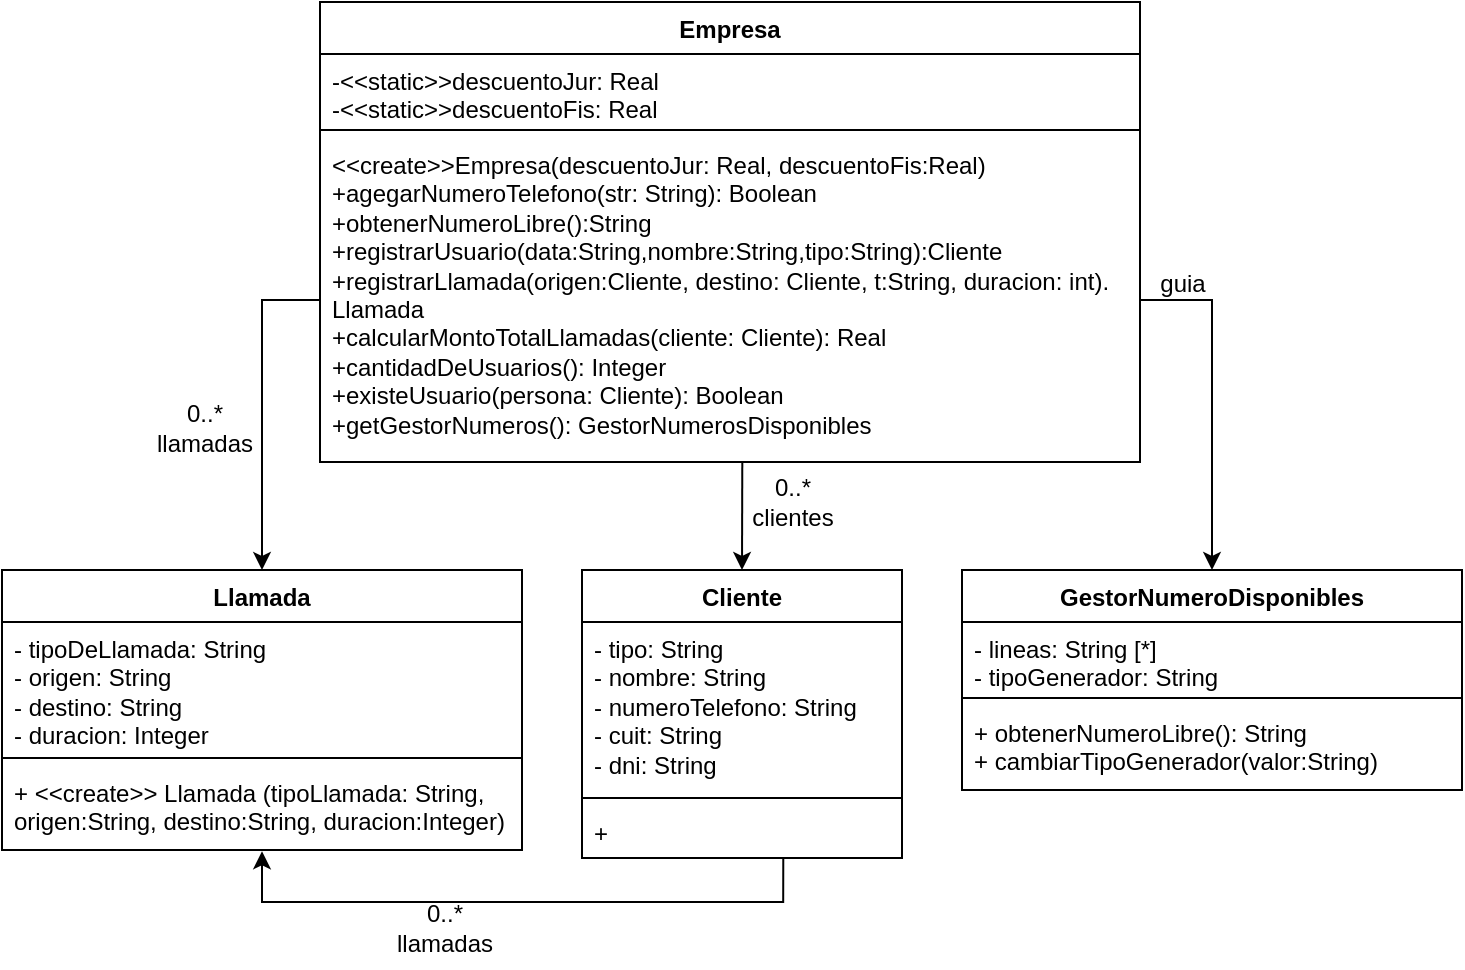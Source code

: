 <mxfile version="21.7.5" type="device">
  <diagram name="Page-1" id="OoyVBuZllAOyOU8BxOXu">
    <mxGraphModel dx="339" dy="413" grid="1" gridSize="10" guides="1" tooltips="1" connect="1" arrows="1" fold="1" page="1" pageScale="1" pageWidth="827" pageHeight="1169" math="0" shadow="0">
      <root>
        <mxCell id="0" />
        <mxCell id="1" parent="0" />
        <mxCell id="RaK3DlM_WNNo0GLl2pRf-1" value="Llamada" style="swimlane;fontStyle=1;align=center;verticalAlign=top;childLayout=stackLayout;horizontal=1;startSize=26;horizontalStack=0;resizeParent=1;resizeParentMax=0;resizeLast=0;collapsible=1;marginBottom=0;whiteSpace=wrap;html=1;" parent="1" vertex="1">
          <mxGeometry x="49" y="444" width="260" height="140" as="geometry" />
        </mxCell>
        <mxCell id="RaK3DlM_WNNo0GLl2pRf-2" value="- tipoDeLlamada: String&lt;br&gt;- origen: String&lt;br&gt;- destino: String&lt;br&gt;- duracion: Integer" style="text;strokeColor=none;fillColor=none;align=left;verticalAlign=top;spacingLeft=4;spacingRight=4;overflow=hidden;rotatable=0;points=[[0,0.5],[1,0.5]];portConstraint=eastwest;whiteSpace=wrap;html=1;" parent="RaK3DlM_WNNo0GLl2pRf-1" vertex="1">
          <mxGeometry y="26" width="260" height="64" as="geometry" />
        </mxCell>
        <mxCell id="RaK3DlM_WNNo0GLl2pRf-3" value="" style="line;strokeWidth=1;fillColor=none;align=left;verticalAlign=middle;spacingTop=-1;spacingLeft=3;spacingRight=3;rotatable=0;labelPosition=right;points=[];portConstraint=eastwest;strokeColor=inherit;" parent="RaK3DlM_WNNo0GLl2pRf-1" vertex="1">
          <mxGeometry y="90" width="260" height="8" as="geometry" />
        </mxCell>
        <mxCell id="RaK3DlM_WNNo0GLl2pRf-4" value="+ &amp;lt;&amp;lt;create&amp;gt;&amp;gt; Llamada (tipoLlamada: String, origen:String, destino:String, duracion:Integer)&lt;br&gt;" style="text;strokeColor=none;fillColor=none;align=left;verticalAlign=top;spacingLeft=4;spacingRight=4;overflow=hidden;rotatable=0;points=[[0,0.5],[1,0.5]];portConstraint=eastwest;whiteSpace=wrap;html=1;" parent="RaK3DlM_WNNo0GLl2pRf-1" vertex="1">
          <mxGeometry y="98" width="260" height="42" as="geometry" />
        </mxCell>
        <mxCell id="RaK3DlM_WNNo0GLl2pRf-7" value="GestorNumeroDisponibles" style="swimlane;fontStyle=1;align=center;verticalAlign=top;childLayout=stackLayout;horizontal=1;startSize=26;horizontalStack=0;resizeParent=1;resizeParentMax=0;resizeLast=0;collapsible=1;marginBottom=0;whiteSpace=wrap;html=1;" parent="1" vertex="1">
          <mxGeometry x="529" y="444" width="250" height="110" as="geometry" />
        </mxCell>
        <mxCell id="RaK3DlM_WNNo0GLl2pRf-8" value="- lineas: String [*]&lt;br&gt;- tipoGenerador: String" style="text;strokeColor=none;fillColor=none;align=left;verticalAlign=top;spacingLeft=4;spacingRight=4;overflow=hidden;rotatable=0;points=[[0,0.5],[1,0.5]];portConstraint=eastwest;whiteSpace=wrap;html=1;" parent="RaK3DlM_WNNo0GLl2pRf-7" vertex="1">
          <mxGeometry y="26" width="250" height="34" as="geometry" />
        </mxCell>
        <mxCell id="RaK3DlM_WNNo0GLl2pRf-9" value="" style="line;strokeWidth=1;fillColor=none;align=left;verticalAlign=middle;spacingTop=-1;spacingLeft=3;spacingRight=3;rotatable=0;labelPosition=right;points=[];portConstraint=eastwest;strokeColor=inherit;" parent="RaK3DlM_WNNo0GLl2pRf-7" vertex="1">
          <mxGeometry y="60" width="250" height="8" as="geometry" />
        </mxCell>
        <mxCell id="RaK3DlM_WNNo0GLl2pRf-10" value="+ obtenerNumeroLibre(): String&lt;br&gt;+ cambiarTipoGenerador(valor:String)" style="text;strokeColor=none;fillColor=none;align=left;verticalAlign=top;spacingLeft=4;spacingRight=4;overflow=hidden;rotatable=0;points=[[0,0.5],[1,0.5]];portConstraint=eastwest;whiteSpace=wrap;html=1;" parent="RaK3DlM_WNNo0GLl2pRf-7" vertex="1">
          <mxGeometry y="68" width="250" height="42" as="geometry" />
        </mxCell>
        <mxCell id="RaK3DlM_WNNo0GLl2pRf-11" value="Cliente" style="swimlane;fontStyle=1;align=center;verticalAlign=top;childLayout=stackLayout;horizontal=1;startSize=26;horizontalStack=0;resizeParent=1;resizeParentMax=0;resizeLast=0;collapsible=1;marginBottom=0;whiteSpace=wrap;html=1;" parent="1" vertex="1">
          <mxGeometry x="339" y="444" width="160" height="144" as="geometry" />
        </mxCell>
        <mxCell id="RaK3DlM_WNNo0GLl2pRf-12" value="- tipo: String&lt;br&gt;- nombre: String&lt;br&gt;- numeroTelefono: String&lt;br&gt;- cuit: String&lt;br&gt;- dni: String" style="text;strokeColor=none;fillColor=none;align=left;verticalAlign=top;spacingLeft=4;spacingRight=4;overflow=hidden;rotatable=0;points=[[0,0.5],[1,0.5]];portConstraint=eastwest;whiteSpace=wrap;html=1;" parent="RaK3DlM_WNNo0GLl2pRf-11" vertex="1">
          <mxGeometry y="26" width="160" height="84" as="geometry" />
        </mxCell>
        <mxCell id="RaK3DlM_WNNo0GLl2pRf-13" value="" style="line;strokeWidth=1;fillColor=none;align=left;verticalAlign=middle;spacingTop=-1;spacingLeft=3;spacingRight=3;rotatable=0;labelPosition=right;points=[];portConstraint=eastwest;strokeColor=inherit;" parent="RaK3DlM_WNNo0GLl2pRf-11" vertex="1">
          <mxGeometry y="110" width="160" height="8" as="geometry" />
        </mxCell>
        <mxCell id="RaK3DlM_WNNo0GLl2pRf-14" value="+" style="text;strokeColor=none;fillColor=none;align=left;verticalAlign=top;spacingLeft=4;spacingRight=4;overflow=hidden;rotatable=0;points=[[0,0.5],[1,0.5]];portConstraint=eastwest;whiteSpace=wrap;html=1;" parent="RaK3DlM_WNNo0GLl2pRf-11" vertex="1">
          <mxGeometry y="118" width="160" height="26" as="geometry" />
        </mxCell>
        <mxCell id="RaK3DlM_WNNo0GLl2pRf-15" value="Empresa" style="swimlane;fontStyle=1;align=center;verticalAlign=top;childLayout=stackLayout;horizontal=1;startSize=26;horizontalStack=0;resizeParent=1;resizeParentMax=0;resizeLast=0;collapsible=1;marginBottom=0;whiteSpace=wrap;html=1;" parent="1" vertex="1">
          <mxGeometry x="208" y="160" width="410" height="230" as="geometry" />
        </mxCell>
        <mxCell id="RaK3DlM_WNNo0GLl2pRf-16" value="-&amp;lt;&amp;lt;static&amp;gt;&amp;gt;descuentoJur: Real&lt;div&gt;-&amp;lt;&amp;lt;static&amp;gt;&amp;gt;descuentoFis: Real&lt;/div&gt;" style="text;strokeColor=none;fillColor=none;align=left;verticalAlign=top;spacingLeft=4;spacingRight=4;overflow=hidden;rotatable=0;points=[[0,0.5],[1,0.5]];portConstraint=eastwest;whiteSpace=wrap;html=1;" parent="RaK3DlM_WNNo0GLl2pRf-15" vertex="1">
          <mxGeometry y="26" width="410" height="34" as="geometry" />
        </mxCell>
        <mxCell id="RaK3DlM_WNNo0GLl2pRf-17" value="" style="line;strokeWidth=1;fillColor=none;align=left;verticalAlign=middle;spacingTop=-1;spacingLeft=3;spacingRight=3;rotatable=0;labelPosition=right;points=[];portConstraint=eastwest;strokeColor=inherit;" parent="RaK3DlM_WNNo0GLl2pRf-15" vertex="1">
          <mxGeometry y="60" width="410" height="8" as="geometry" />
        </mxCell>
        <mxCell id="RaK3DlM_WNNo0GLl2pRf-18" value="&amp;lt;&amp;lt;create&amp;gt;&amp;gt;Empresa(descuentoJur: Real, descuentoFis:Real)&lt;br&gt;&lt;div&gt;+agegarNumeroTelefono(str: String): Boolean&lt;/div&gt;&lt;div&gt;+obtenerNumeroLibre():String&lt;/div&gt;&lt;div&gt;+registrarUsuario(data:String,nombre:String,tipo:String):Cliente&lt;/div&gt;&lt;div&gt;+registrarLlamada(origen:Cliente, destino: Cliente, t:String, duracion: int).&lt;/div&gt;&lt;div&gt;Llamada&lt;/div&gt;&lt;div&gt;+calcularMontoTotalLlamadas(cliente: Cliente): Real&lt;/div&gt;&lt;div&gt;+cantidadDeUsuarios(): Integer&lt;/div&gt;&lt;div&gt;+existeUsuario(persona: Cliente): Boolean&lt;/div&gt;&lt;div&gt;&lt;span style=&quot;background-color: initial;&quot;&gt;+getGestorNumeros(): GestorNumerosDisponibles&lt;/span&gt;&lt;br&gt;&lt;/div&gt;&lt;div&gt;&lt;br&gt;&lt;/div&gt;&lt;div&gt;&lt;br&gt;&lt;/div&gt;&lt;div&gt;&lt;br&gt;&lt;/div&gt;&lt;div&gt;&lt;br&gt;&lt;/div&gt;&lt;div&gt;&lt;br&gt;&lt;/div&gt;" style="text;strokeColor=none;fillColor=none;align=left;verticalAlign=top;spacingLeft=4;spacingRight=4;overflow=hidden;rotatable=0;points=[[0,0.5],[1,0.5]];portConstraint=eastwest;whiteSpace=wrap;html=1;" parent="RaK3DlM_WNNo0GLl2pRf-15" vertex="1">
          <mxGeometry y="68" width="410" height="162" as="geometry" />
        </mxCell>
        <mxCell id="RaK3DlM_WNNo0GLl2pRf-19" value="" style="endArrow=classic;html=1;rounded=0;exitX=0.515;exitY=1;exitDx=0;exitDy=0;exitPerimeter=0;entryX=0.5;entryY=0;entryDx=0;entryDy=0;" parent="1" source="RaK3DlM_WNNo0GLl2pRf-18" target="RaK3DlM_WNNo0GLl2pRf-11" edge="1">
          <mxGeometry width="50" height="50" relative="1" as="geometry">
            <mxPoint x="400" y="440" as="sourcePoint" />
            <mxPoint x="450" y="390" as="targetPoint" />
          </mxGeometry>
        </mxCell>
        <mxCell id="RaK3DlM_WNNo0GLl2pRf-20" value="0..*&lt;br&gt;clientes" style="text;html=1;align=center;verticalAlign=middle;resizable=0;points=[];autosize=1;strokeColor=none;fillColor=none;" parent="1" vertex="1">
          <mxGeometry x="414" y="390" width="60" height="40" as="geometry" />
        </mxCell>
        <mxCell id="RaK3DlM_WNNo0GLl2pRf-21" style="edgeStyle=orthogonalEdgeStyle;rounded=0;orthogonalLoop=1;jettySize=auto;html=1;entryX=0.5;entryY=0;entryDx=0;entryDy=0;" parent="1" source="RaK3DlM_WNNo0GLl2pRf-18" target="RaK3DlM_WNNo0GLl2pRf-1" edge="1">
          <mxGeometry relative="1" as="geometry" />
        </mxCell>
        <mxCell id="RaK3DlM_WNNo0GLl2pRf-22" value="0..*&lt;br&gt;llamadas" style="text;html=1;align=center;verticalAlign=middle;resizable=0;points=[];autosize=1;strokeColor=none;fillColor=none;" parent="1" vertex="1">
          <mxGeometry x="115" y="353" width="70" height="40" as="geometry" />
        </mxCell>
        <mxCell id="RaK3DlM_WNNo0GLl2pRf-23" style="edgeStyle=orthogonalEdgeStyle;rounded=0;orthogonalLoop=1;jettySize=auto;html=1;entryX=0.5;entryY=0;entryDx=0;entryDy=0;" parent="1" source="RaK3DlM_WNNo0GLl2pRf-18" target="RaK3DlM_WNNo0GLl2pRf-7" edge="1">
          <mxGeometry relative="1" as="geometry" />
        </mxCell>
        <mxCell id="RaK3DlM_WNNo0GLl2pRf-24" value="guia" style="text;html=1;align=center;verticalAlign=middle;resizable=0;points=[];autosize=1;strokeColor=none;fillColor=none;" parent="1" vertex="1">
          <mxGeometry x="614" y="286" width="50" height="30" as="geometry" />
        </mxCell>
        <mxCell id="pXQt08IO1Ci4iLSx1MLF-1" value="" style="endArrow=classic;html=1;rounded=0;exitX=0.629;exitY=1.016;exitDx=0;exitDy=0;exitPerimeter=0;entryX=0.5;entryY=1.015;entryDx=0;entryDy=0;entryPerimeter=0;edgeStyle=orthogonalEdgeStyle;" edge="1" parent="1" source="RaK3DlM_WNNo0GLl2pRf-14" target="RaK3DlM_WNNo0GLl2pRf-4">
          <mxGeometry width="50" height="50" relative="1" as="geometry">
            <mxPoint x="400" y="630" as="sourcePoint" />
            <mxPoint x="240" y="710" as="targetPoint" />
            <Array as="points">
              <mxPoint x="440" y="610" />
              <mxPoint x="179" y="610" />
            </Array>
          </mxGeometry>
        </mxCell>
        <mxCell id="pXQt08IO1Ci4iLSx1MLF-2" value="0..*&lt;br&gt;llamadas" style="text;html=1;align=center;verticalAlign=middle;resizable=0;points=[];autosize=1;strokeColor=none;fillColor=none;" vertex="1" parent="1">
          <mxGeometry x="235" y="603" width="70" height="40" as="geometry" />
        </mxCell>
      </root>
    </mxGraphModel>
  </diagram>
</mxfile>
